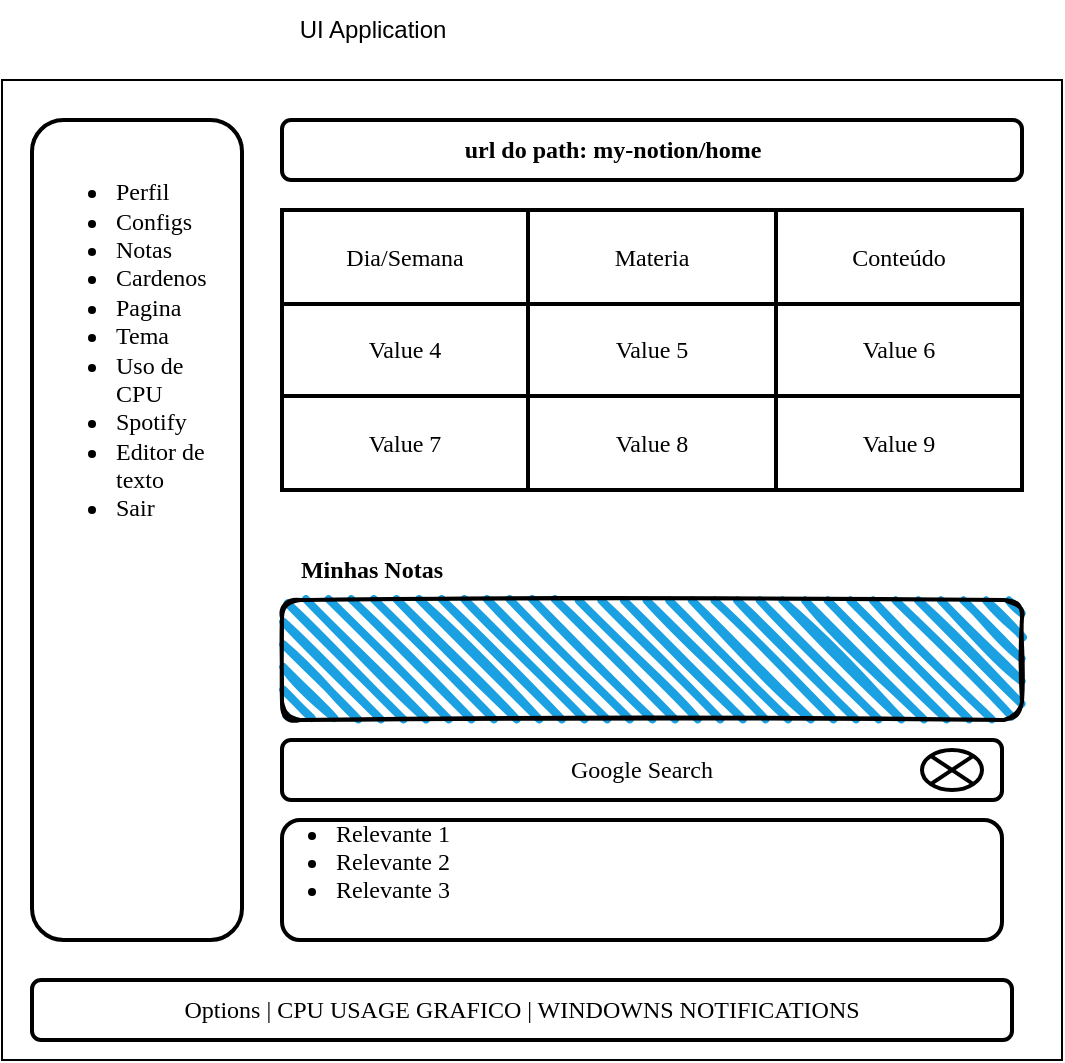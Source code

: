 <mxfile>
    <diagram id="b6GybXbojW94gQtkb4vK" name="Página-1">
        <mxGraphModel dx="811" dy="558" grid="1" gridSize="10" guides="1" tooltips="1" connect="1" arrows="1" fold="1" page="1" pageScale="1" pageWidth="850" pageHeight="1100" math="0" shadow="0">
            <root>
                <mxCell id="0"/>
                <mxCell id="1" parent="0"/>
                <mxCell id="2" value="" style="rounded=0;whiteSpace=wrap;html=1;" vertex="1" parent="1">
                    <mxGeometry x="190" y="160" width="530" height="490" as="geometry"/>
                </mxCell>
                <mxCell id="3" value="UI Application" style="text;html=1;align=center;verticalAlign=middle;resizable=0;points=[];autosize=1;strokeColor=none;fillColor=none;strokeWidth=5;" vertex="1" parent="1">
                    <mxGeometry x="325" y="120" width="100" height="30" as="geometry"/>
                </mxCell>
                <mxCell id="4" value="" style="rounded=1;whiteSpace=wrap;html=1;strokeWidth=2;" vertex="1" parent="1">
                    <mxGeometry x="330" y="180" width="370" height="30" as="geometry"/>
                </mxCell>
                <mxCell id="5" value="&lt;pre&gt;&lt;b&gt;&lt;font face=&quot;Comic Sans MS&quot;&gt;url do path: my-notion/home&lt;/font&gt;&lt;/b&gt;&lt;/pre&gt;" style="text;html=1;align=center;verticalAlign=middle;resizable=0;points=[];autosize=1;strokeColor=none;fillColor=none;strokeWidth=12;" vertex="1" parent="1">
                    <mxGeometry x="400" y="170" width="190" height="50" as="geometry"/>
                </mxCell>
                <mxCell id="7" value="" style="rounded=1;whiteSpace=wrap;html=1;strokeWidth=2;fontFamily=Comic Sans MS;" vertex="1" parent="1">
                    <mxGeometry x="205" y="180" width="105" height="410" as="geometry"/>
                </mxCell>
                <mxCell id="8" value="&lt;ul&gt;&lt;li&gt;Perfil&lt;/li&gt;&lt;li&gt;Configs&lt;/li&gt;&lt;li&gt;Notas&lt;/li&gt;&lt;li&gt;Cardenos&lt;/li&gt;&lt;li&gt;Pagina&lt;/li&gt;&lt;li&gt;Tema&lt;/li&gt;&lt;li&gt;Uso de CPU&lt;/li&gt;&lt;li&gt;Spotify&lt;/li&gt;&lt;li&gt;Editor de texto&lt;/li&gt;&lt;li&gt;Sair&lt;/li&gt;&lt;/ul&gt;" style="text;strokeColor=none;fillColor=none;html=1;whiteSpace=wrap;verticalAlign=middle;overflow=hidden;strokeWidth=2;fontFamily=Comic Sans MS;" vertex="1" parent="1">
                    <mxGeometry x="205" y="190" width="100" height="210" as="geometry"/>
                </mxCell>
                <mxCell id="9" value="" style="childLayout=tableLayout;recursiveResize=0;shadow=0;fillColor=none;strokeWidth=2;fontFamily=Comic Sans MS;" vertex="1" parent="1">
                    <mxGeometry x="330" y="225" width="370" height="140" as="geometry"/>
                </mxCell>
                <mxCell id="10" value="" style="shape=tableRow;horizontal=0;startSize=0;swimlaneHead=0;swimlaneBody=0;top=0;left=0;bottom=0;right=0;dropTarget=0;collapsible=0;recursiveResize=0;expand=0;fontStyle=0;fillColor=none;strokeColor=inherit;strokeWidth=2;fontFamily=Comic Sans MS;" vertex="1" parent="9">
                    <mxGeometry width="370" height="47" as="geometry"/>
                </mxCell>
                <mxCell id="11" value="Dia/Semana" style="connectable=0;recursiveResize=0;strokeColor=inherit;fillColor=none;align=center;whiteSpace=wrap;html=1;strokeWidth=2;fontFamily=Comic Sans MS;" vertex="1" parent="10">
                    <mxGeometry width="123" height="47" as="geometry">
                        <mxRectangle width="123" height="47" as="alternateBounds"/>
                    </mxGeometry>
                </mxCell>
                <mxCell id="12" value="Materia" style="connectable=0;recursiveResize=0;strokeColor=inherit;fillColor=none;align=center;whiteSpace=wrap;html=1;strokeWidth=2;fontFamily=Comic Sans MS;" vertex="1" parent="10">
                    <mxGeometry x="123" width="124" height="47" as="geometry">
                        <mxRectangle width="124" height="47" as="alternateBounds"/>
                    </mxGeometry>
                </mxCell>
                <mxCell id="13" value="Conteúdo" style="connectable=0;recursiveResize=0;strokeColor=inherit;fillColor=none;align=center;whiteSpace=wrap;html=1;strokeWidth=2;fontFamily=Comic Sans MS;" vertex="1" parent="10">
                    <mxGeometry x="247" width="123" height="47" as="geometry">
                        <mxRectangle width="123" height="47" as="alternateBounds"/>
                    </mxGeometry>
                </mxCell>
                <mxCell id="14" style="shape=tableRow;horizontal=0;startSize=0;swimlaneHead=0;swimlaneBody=0;top=0;left=0;bottom=0;right=0;dropTarget=0;collapsible=0;recursiveResize=0;expand=0;fontStyle=0;fillColor=none;strokeColor=inherit;strokeWidth=2;fontFamily=Comic Sans MS;" vertex="1" parent="9">
                    <mxGeometry y="47" width="370" height="46" as="geometry"/>
                </mxCell>
                <mxCell id="15" value="Value 4" style="connectable=0;recursiveResize=0;strokeColor=inherit;fillColor=none;align=center;whiteSpace=wrap;html=1;strokeWidth=2;fontFamily=Comic Sans MS;" vertex="1" parent="14">
                    <mxGeometry width="123" height="46" as="geometry">
                        <mxRectangle width="123" height="46" as="alternateBounds"/>
                    </mxGeometry>
                </mxCell>
                <mxCell id="16" value="Value 5" style="connectable=0;recursiveResize=0;strokeColor=inherit;fillColor=none;align=center;whiteSpace=wrap;html=1;strokeWidth=2;fontFamily=Comic Sans MS;" vertex="1" parent="14">
                    <mxGeometry x="123" width="124" height="46" as="geometry">
                        <mxRectangle width="124" height="46" as="alternateBounds"/>
                    </mxGeometry>
                </mxCell>
                <mxCell id="17" value="Value 6" style="connectable=0;recursiveResize=0;strokeColor=inherit;fillColor=none;align=center;whiteSpace=wrap;html=1;strokeWidth=2;fontFamily=Comic Sans MS;" vertex="1" parent="14">
                    <mxGeometry x="247" width="123" height="46" as="geometry">
                        <mxRectangle width="123" height="46" as="alternateBounds"/>
                    </mxGeometry>
                </mxCell>
                <mxCell id="18" style="shape=tableRow;horizontal=0;startSize=0;swimlaneHead=0;swimlaneBody=0;top=0;left=0;bottom=0;right=0;dropTarget=0;collapsible=0;recursiveResize=0;expand=0;fontStyle=0;fillColor=none;strokeColor=inherit;strokeWidth=2;fontFamily=Comic Sans MS;" vertex="1" parent="9">
                    <mxGeometry y="93" width="370" height="47" as="geometry"/>
                </mxCell>
                <mxCell id="19" value="Value 7" style="connectable=0;recursiveResize=0;strokeColor=inherit;fillColor=none;align=center;whiteSpace=wrap;html=1;strokeWidth=2;fontFamily=Comic Sans MS;" vertex="1" parent="18">
                    <mxGeometry width="123" height="47" as="geometry">
                        <mxRectangle width="123" height="47" as="alternateBounds"/>
                    </mxGeometry>
                </mxCell>
                <mxCell id="20" value="Value 8" style="connectable=0;recursiveResize=0;strokeColor=inherit;fillColor=none;align=center;whiteSpace=wrap;html=1;strokeWidth=2;fontFamily=Comic Sans MS;" vertex="1" parent="18">
                    <mxGeometry x="123" width="124" height="47" as="geometry">
                        <mxRectangle width="124" height="47" as="alternateBounds"/>
                    </mxGeometry>
                </mxCell>
                <mxCell id="21" value="Value 9" style="connectable=0;recursiveResize=0;strokeColor=inherit;fillColor=none;align=center;whiteSpace=wrap;html=1;strokeWidth=2;fontFamily=Comic Sans MS;" vertex="1" parent="18">
                    <mxGeometry x="247" width="123" height="47" as="geometry">
                        <mxRectangle width="123" height="47" as="alternateBounds"/>
                    </mxGeometry>
                </mxCell>
                <mxCell id="22" value="Minhas Notas" style="text;html=1;strokeColor=none;fillColor=none;align=center;verticalAlign=middle;whiteSpace=wrap;rounded=0;strokeWidth=2;fontFamily=Comic Sans MS;fontStyle=1" vertex="1" parent="1">
                    <mxGeometry x="310" y="390" width="130" height="30" as="geometry"/>
                </mxCell>
                <mxCell id="23" value="" style="rounded=1;whiteSpace=wrap;html=1;strokeWidth=2;fillWeight=4;hachureGap=8;hachureAngle=45;fillColor=#1ba1e2;sketch=1;fontFamily=Comic Sans MS;" vertex="1" parent="1">
                    <mxGeometry x="330" y="420" width="370" height="60" as="geometry"/>
                </mxCell>
                <mxCell id="24" value="Options | CPU USAGE GRAFICO | WINDOWNS NOTIFICATIONS" style="rounded=1;whiteSpace=wrap;html=1;strokeWidth=2;fontFamily=Comic Sans MS;" vertex="1" parent="1">
                    <mxGeometry x="205" y="610" width="490" height="30" as="geometry"/>
                </mxCell>
                <mxCell id="27" value="Google Search" style="rounded=1;whiteSpace=wrap;html=1;strokeWidth=2;fontFamily=Comic Sans MS;" vertex="1" parent="1">
                    <mxGeometry x="330" y="490" width="360" height="30" as="geometry"/>
                </mxCell>
                <mxCell id="32" value="" style="rounded=1;whiteSpace=wrap;html=1;strokeWidth=2;fontFamily=Comic Sans MS;" vertex="1" parent="1">
                    <mxGeometry x="330" y="530" width="360" height="60" as="geometry"/>
                </mxCell>
                <mxCell id="33" value="&lt;ul&gt;&lt;li&gt;Relevante 1&lt;/li&gt;&lt;li&gt;Relevante 2&lt;/li&gt;&lt;li&gt;Relevante 3&lt;/li&gt;&lt;/ul&gt;" style="text;strokeColor=none;fillColor=none;html=1;whiteSpace=wrap;verticalAlign=middle;overflow=hidden;strokeWidth=2;fontFamily=Comic Sans MS;" vertex="1" parent="1">
                    <mxGeometry x="315" y="515" width="235" height="70" as="geometry"/>
                </mxCell>
                <mxCell id="36" value="" style="shape=sumEllipse;perimeter=ellipsePerimeter;whiteSpace=wrap;html=1;backgroundOutline=1;strokeWidth=2;fontFamily=Comic Sans MS;labelBackgroundColor=#CC0000;labelBorderColor=#CC0000;" vertex="1" parent="1">
                    <mxGeometry x="650" y="495" width="30" height="20" as="geometry"/>
                </mxCell>
            </root>
        </mxGraphModel>
    </diagram>
</mxfile>